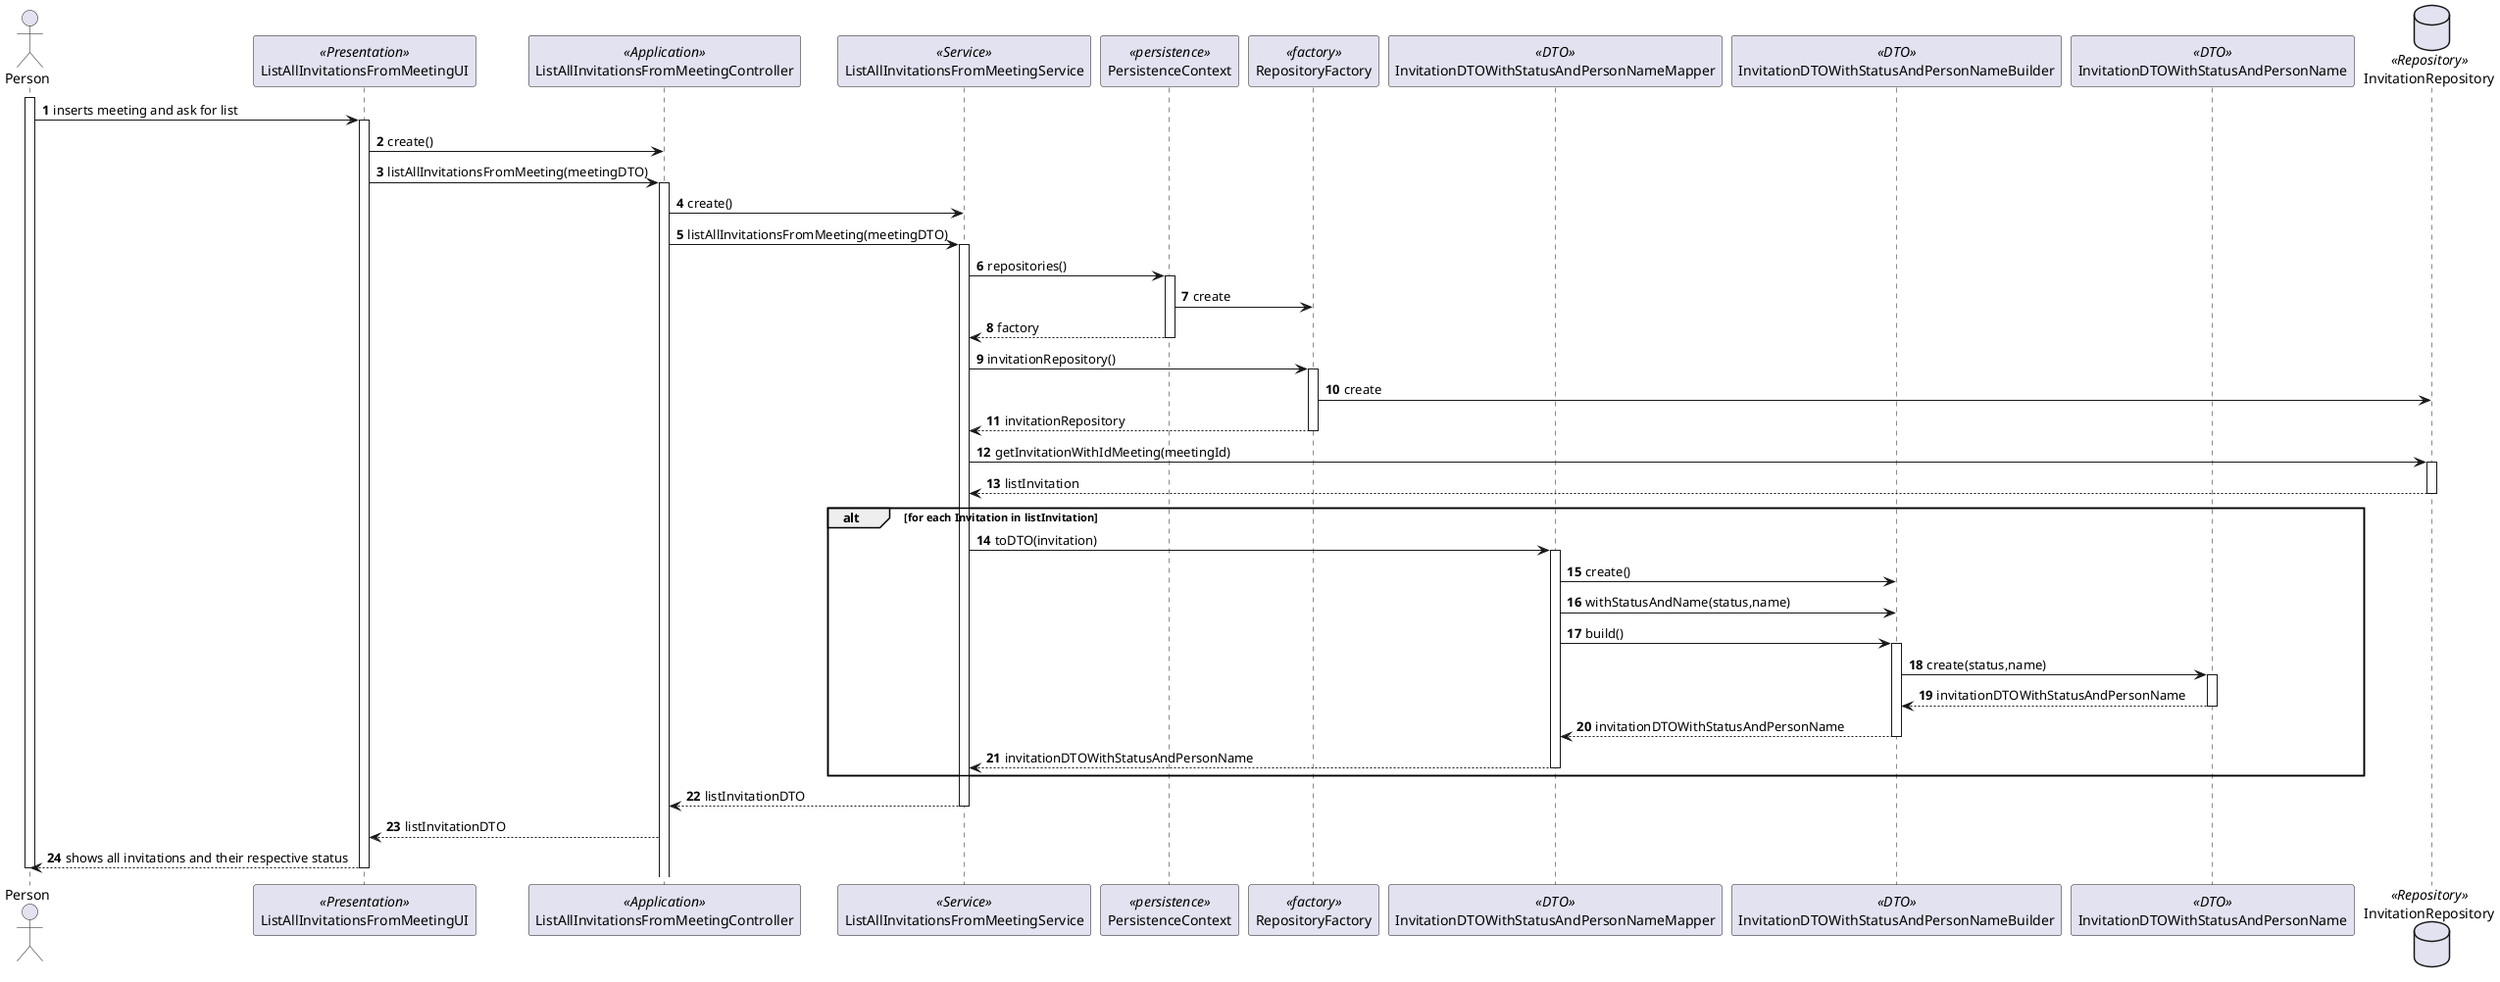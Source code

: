 @startuml
'https://plantuml.com/sequence-diagram

autonumber
actor Person as p

participant "ListAllInvitationsFromMeetingUI" as ui <<Presentation>>
participant "ListAllInvitationsFromMeetingController" as ctrl <<Application>>
participant "ListAllInvitationsFromMeetingService" as service <<Service>>
participant PersistenceContext as persistence <<persistence>>
participant RepositoryFactory as repFactory <<factory>>

participant InvitationDTOWithStatusAndPersonNameMapper as ma <<DTO>>
participant InvitationDTOWithStatusAndPersonNameBuilder as builder <<DTO>>
participant InvitationDTOWithStatusAndPersonName as dto <<DTO>>


database "InvitationRepository" as invRep <<Repository>>


activate p
p -> ui: inserts meeting and ask for list
activate ui
ui -> ctrl: create()
ui -> ctrl: listAllInvitationsFromMeeting(meetingDTO)
activate ctrl
ctrl ->service: create()
ctrl ->  service: listAllInvitationsFromMeeting(meetingDTO)
activate service

service -> persistence: repositories()
activate persistence
persistence -> repFactory: create
persistence --> service: factory
deactivate persistence
service -> repFactory: invitationRepository()
activate repFactory
repFactory -> invRep: create
repFactory --> service: invitationRepository
deactivate repFactory

service -> invRep: getInvitationWithIdMeeting(meetingId)
activate invRep
invRep --> service: listInvitation
deactivate invRep

alt for each Invitation in listInvitation
service -> ma: toDTO(invitation)
activate ma
ma -> builder: create()
ma -> builder: withStatusAndName(status,name)
ma -> builder: build()
activate builder
builder -> dto: create(status,name)
activate dto
dto-->builder: invitationDTOWithStatusAndPersonName
deactivate dto
builder --> ma : invitationDTOWithStatusAndPersonName
deactivate builder
ma --> service: invitationDTOWithStatusAndPersonName
deactivate ma
end alt
service --> ctrl: listInvitationDTO
deactivate service
ctrl --> ui: listInvitationDTO
ui --> p : shows all invitations and their respective status
deactivate ui
deactivate p
@enduml